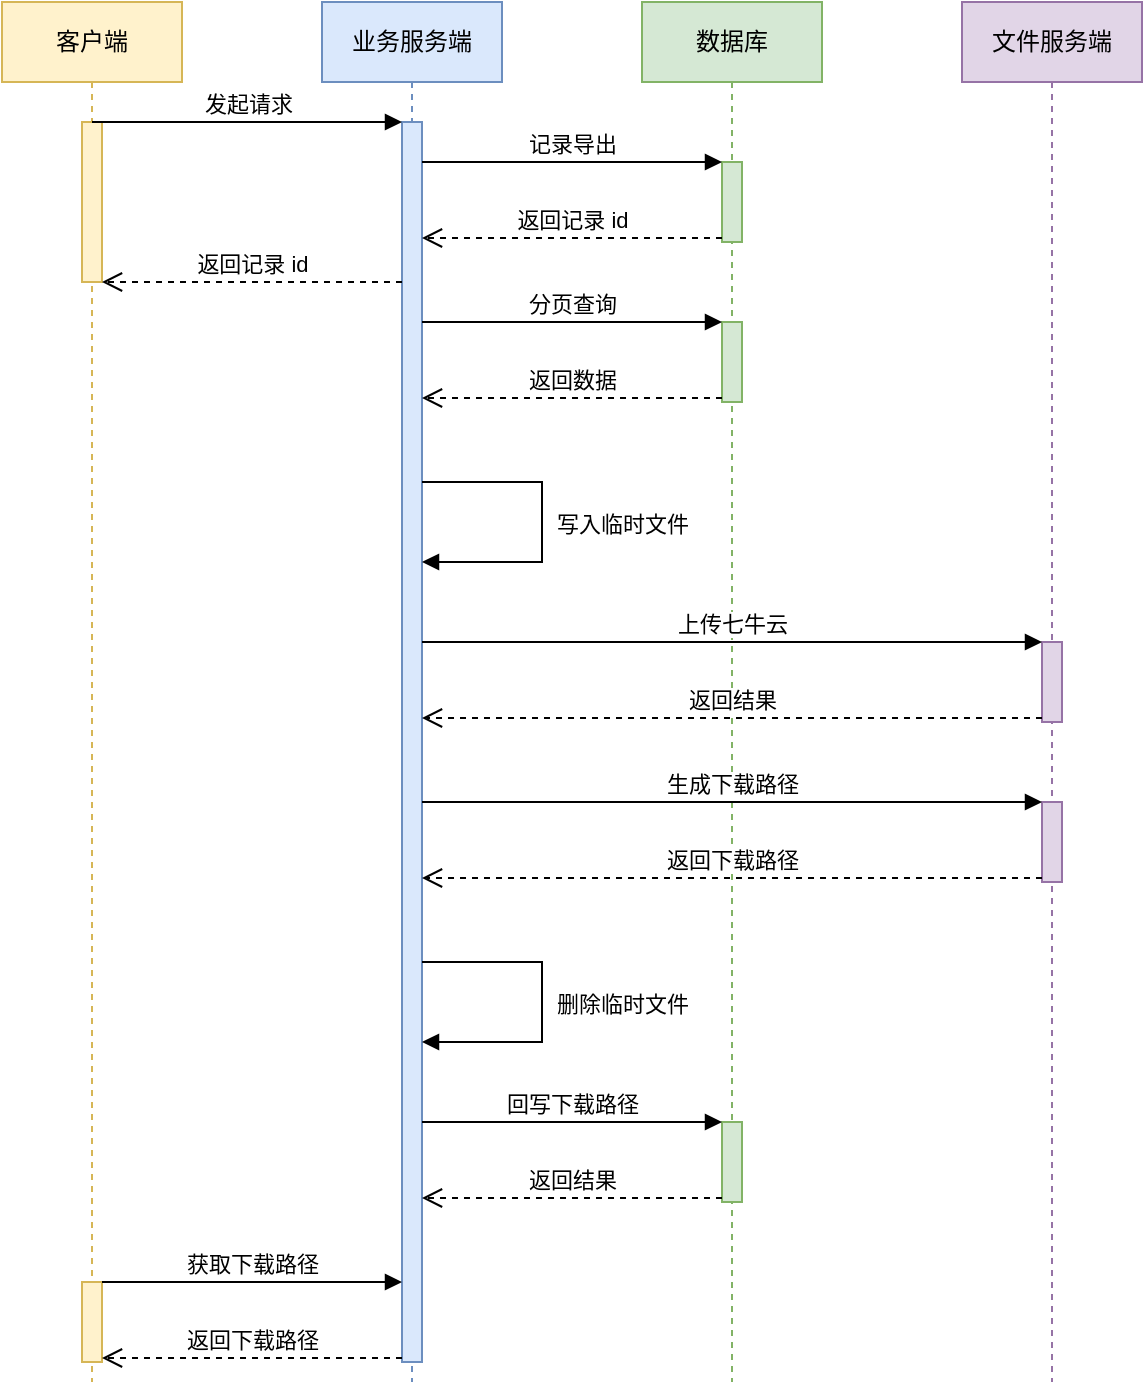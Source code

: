<mxfile version="20.5.0" type="github">
  <diagram id="QXWpwdzuWoMwUjgejO0K" name="Page-1">
    <mxGraphModel dx="1038" dy="547" grid="1" gridSize="10" guides="1" tooltips="1" connect="1" arrows="1" fold="1" page="1" pageScale="1" pageWidth="1000" pageHeight="1000" math="0" shadow="0">
      <root>
        <mxCell id="0" />
        <mxCell id="1" parent="0" />
        <mxCell id="4xmhR8KFYXBQtZKEE0PV-23" value="客户端" style="shape=umlLifeline;perimeter=lifelinePerimeter;whiteSpace=wrap;html=1;container=1;collapsible=0;recursiveResize=0;outlineConnect=0;fillColor=#fff2cc;strokeColor=#d6b656;" vertex="1" parent="1">
          <mxGeometry x="80" y="40" width="90" height="690" as="geometry" />
        </mxCell>
        <mxCell id="4xmhR8KFYXBQtZKEE0PV-29" value="" style="html=1;points=[];perimeter=orthogonalPerimeter;fillColor=#fff2cc;strokeColor=#d6b656;" vertex="1" parent="4xmhR8KFYXBQtZKEE0PV-23">
          <mxGeometry x="40" y="60" width="10" height="80" as="geometry" />
        </mxCell>
        <mxCell id="4xmhR8KFYXBQtZKEE0PV-60" value="" style="html=1;points=[];perimeter=orthogonalPerimeter;fillColor=#fff2cc;strokeColor=#d6b656;" vertex="1" parent="4xmhR8KFYXBQtZKEE0PV-23">
          <mxGeometry x="40" y="640" width="10" height="40" as="geometry" />
        </mxCell>
        <mxCell id="4xmhR8KFYXBQtZKEE0PV-26" value="业务服务端" style="shape=umlLifeline;perimeter=lifelinePerimeter;whiteSpace=wrap;html=1;container=1;collapsible=0;recursiveResize=0;outlineConnect=0;fillColor=#dae8fc;strokeColor=#6c8ebf;" vertex="1" parent="1">
          <mxGeometry x="240" y="40" width="90" height="690" as="geometry" />
        </mxCell>
        <mxCell id="4xmhR8KFYXBQtZKEE0PV-33" value="" style="html=1;points=[];perimeter=orthogonalPerimeter;fillColor=#dae8fc;strokeColor=#6c8ebf;" vertex="1" parent="4xmhR8KFYXBQtZKEE0PV-26">
          <mxGeometry x="40" y="60" width="10" height="620" as="geometry" />
        </mxCell>
        <mxCell id="4xmhR8KFYXBQtZKEE0PV-43" value="写入临时文件" style="html=1;verticalAlign=bottom;endArrow=block;rounded=0;edgeStyle=orthogonalEdgeStyle;" edge="1" parent="4xmhR8KFYXBQtZKEE0PV-26" source="4xmhR8KFYXBQtZKEE0PV-33" target="4xmhR8KFYXBQtZKEE0PV-33">
          <mxGeometry x="0.125" y="40" relative="1" as="geometry">
            <mxPoint x="60.0" y="170" as="sourcePoint" />
            <mxPoint x="110" y="290" as="targetPoint" />
            <Array as="points">
              <mxPoint x="110" y="240" />
              <mxPoint x="110" y="280" />
            </Array>
            <mxPoint as="offset" />
          </mxGeometry>
        </mxCell>
        <mxCell id="4xmhR8KFYXBQtZKEE0PV-58" value="获取下载路径" style="html=1;verticalAlign=bottom;endArrow=block;entryX=0;entryY=0;rounded=0;" edge="1" parent="4xmhR8KFYXBQtZKEE0PV-26">
          <mxGeometry relative="1" as="geometry">
            <mxPoint x="-110" y="640" as="sourcePoint" />
            <mxPoint x="40" y="640" as="targetPoint" />
          </mxGeometry>
        </mxCell>
        <mxCell id="4xmhR8KFYXBQtZKEE0PV-59" value="返回下载路径" style="html=1;verticalAlign=bottom;endArrow=open;dashed=1;endSize=8;exitX=0;exitY=0.95;rounded=0;" edge="1" parent="4xmhR8KFYXBQtZKEE0PV-26">
          <mxGeometry relative="1" as="geometry">
            <mxPoint x="-110" y="678" as="targetPoint" />
            <mxPoint x="40" y="678" as="sourcePoint" />
          </mxGeometry>
        </mxCell>
        <mxCell id="4xmhR8KFYXBQtZKEE0PV-27" value="数据库" style="shape=umlLifeline;perimeter=lifelinePerimeter;whiteSpace=wrap;html=1;container=1;collapsible=0;recursiveResize=0;outlineConnect=0;fillColor=#d5e8d4;strokeColor=#82b366;" vertex="1" parent="1">
          <mxGeometry x="400" y="40" width="90" height="690" as="geometry" />
        </mxCell>
        <mxCell id="4xmhR8KFYXBQtZKEE0PV-36" value="" style="html=1;points=[];perimeter=orthogonalPerimeter;fillColor=#d5e8d4;strokeColor=#82b366;" vertex="1" parent="4xmhR8KFYXBQtZKEE0PV-27">
          <mxGeometry x="40" y="80" width="10" height="40" as="geometry" />
        </mxCell>
        <mxCell id="4xmhR8KFYXBQtZKEE0PV-39" value="" style="html=1;points=[];perimeter=orthogonalPerimeter;fillColor=#d5e8d4;strokeColor=#82b366;" vertex="1" parent="4xmhR8KFYXBQtZKEE0PV-27">
          <mxGeometry x="40" y="160" width="10" height="40" as="geometry" />
        </mxCell>
        <mxCell id="4xmhR8KFYXBQtZKEE0PV-53" value="" style="html=1;points=[];perimeter=orthogonalPerimeter;fillColor=#d5e8d4;strokeColor=#82b366;" vertex="1" parent="4xmhR8KFYXBQtZKEE0PV-27">
          <mxGeometry x="40" y="560" width="10" height="40" as="geometry" />
        </mxCell>
        <mxCell id="4xmhR8KFYXBQtZKEE0PV-54" value="回写下载路径" style="html=1;verticalAlign=bottom;endArrow=block;entryX=0;entryY=0;rounded=0;" edge="1" parent="4xmhR8KFYXBQtZKEE0PV-27" target="4xmhR8KFYXBQtZKEE0PV-53">
          <mxGeometry relative="1" as="geometry">
            <mxPoint x="-110" y="560" as="sourcePoint" />
          </mxGeometry>
        </mxCell>
        <mxCell id="4xmhR8KFYXBQtZKEE0PV-28" value="文件服务端" style="shape=umlLifeline;perimeter=lifelinePerimeter;whiteSpace=wrap;html=1;container=1;collapsible=0;recursiveResize=0;outlineConnect=0;fillColor=#e1d5e7;strokeColor=#9673a6;" vertex="1" parent="1">
          <mxGeometry x="560" y="40" width="90" height="690" as="geometry" />
        </mxCell>
        <mxCell id="4xmhR8KFYXBQtZKEE0PV-46" value="" style="html=1;points=[];perimeter=orthogonalPerimeter;fillColor=#e1d5e7;strokeColor=#9673a6;" vertex="1" parent="4xmhR8KFYXBQtZKEE0PV-28">
          <mxGeometry x="40" y="320" width="10" height="40" as="geometry" />
        </mxCell>
        <mxCell id="4xmhR8KFYXBQtZKEE0PV-50" value="" style="html=1;points=[];perimeter=orthogonalPerimeter;fillColor=#e1d5e7;strokeColor=#9673a6;" vertex="1" parent="4xmhR8KFYXBQtZKEE0PV-28">
          <mxGeometry x="40" y="400" width="10" height="40" as="geometry" />
        </mxCell>
        <mxCell id="4xmhR8KFYXBQtZKEE0PV-51" value="生成下载路径" style="html=1;verticalAlign=bottom;endArrow=block;entryX=0;entryY=0;rounded=0;" edge="1" parent="4xmhR8KFYXBQtZKEE0PV-28" target="4xmhR8KFYXBQtZKEE0PV-50">
          <mxGeometry relative="1" as="geometry">
            <mxPoint x="-270" y="400" as="sourcePoint" />
          </mxGeometry>
        </mxCell>
        <mxCell id="4xmhR8KFYXBQtZKEE0PV-52" value="返回下载路径" style="html=1;verticalAlign=bottom;endArrow=open;dashed=1;endSize=8;exitX=0;exitY=0.95;rounded=0;" edge="1" parent="4xmhR8KFYXBQtZKEE0PV-28" source="4xmhR8KFYXBQtZKEE0PV-50">
          <mxGeometry relative="1" as="geometry">
            <mxPoint x="-270" y="438" as="targetPoint" />
          </mxGeometry>
        </mxCell>
        <mxCell id="4xmhR8KFYXBQtZKEE0PV-34" value="发起请求" style="html=1;verticalAlign=bottom;endArrow=block;entryX=0;entryY=0;rounded=0;" edge="1" target="4xmhR8KFYXBQtZKEE0PV-33" parent="1" source="4xmhR8KFYXBQtZKEE0PV-23">
          <mxGeometry relative="1" as="geometry">
            <mxPoint x="210" y="90" as="sourcePoint" />
          </mxGeometry>
        </mxCell>
        <mxCell id="4xmhR8KFYXBQtZKEE0PV-35" value="返回记录 id" style="html=1;verticalAlign=bottom;endArrow=open;dashed=1;endSize=8;rounded=0;" edge="1" source="4xmhR8KFYXBQtZKEE0PV-33" parent="1" target="4xmhR8KFYXBQtZKEE0PV-29">
          <mxGeometry relative="1" as="geometry">
            <mxPoint x="210" y="166" as="targetPoint" />
          </mxGeometry>
        </mxCell>
        <mxCell id="4xmhR8KFYXBQtZKEE0PV-37" value="记录导出" style="html=1;verticalAlign=bottom;endArrow=block;entryX=0;entryY=0;rounded=0;" edge="1" target="4xmhR8KFYXBQtZKEE0PV-36" parent="1" source="4xmhR8KFYXBQtZKEE0PV-33">
          <mxGeometry relative="1" as="geometry">
            <mxPoint x="370" y="120" as="sourcePoint" />
          </mxGeometry>
        </mxCell>
        <mxCell id="4xmhR8KFYXBQtZKEE0PV-38" value="返回记录 id" style="html=1;verticalAlign=bottom;endArrow=open;dashed=1;endSize=8;exitX=0;exitY=0.95;rounded=0;" edge="1" source="4xmhR8KFYXBQtZKEE0PV-36" parent="1" target="4xmhR8KFYXBQtZKEE0PV-33">
          <mxGeometry relative="1" as="geometry">
            <mxPoint x="370" y="196" as="targetPoint" />
          </mxGeometry>
        </mxCell>
        <mxCell id="4xmhR8KFYXBQtZKEE0PV-40" value="分页查询" style="html=1;verticalAlign=bottom;endArrow=block;entryX=0;entryY=0;rounded=0;" edge="1" target="4xmhR8KFYXBQtZKEE0PV-39" parent="1" source="4xmhR8KFYXBQtZKEE0PV-33">
          <mxGeometry relative="1" as="geometry">
            <mxPoint x="530" y="200" as="sourcePoint" />
          </mxGeometry>
        </mxCell>
        <mxCell id="4xmhR8KFYXBQtZKEE0PV-41" value="返回数据" style="html=1;verticalAlign=bottom;endArrow=open;dashed=1;endSize=8;exitX=0;exitY=0.95;rounded=0;" edge="1" source="4xmhR8KFYXBQtZKEE0PV-39" parent="1" target="4xmhR8KFYXBQtZKEE0PV-33">
          <mxGeometry relative="1" as="geometry">
            <mxPoint x="530" y="276" as="targetPoint" />
          </mxGeometry>
        </mxCell>
        <mxCell id="4xmhR8KFYXBQtZKEE0PV-47" value="上传七牛云" style="html=1;verticalAlign=bottom;endArrow=block;entryX=0;entryY=0;rounded=0;" edge="1" target="4xmhR8KFYXBQtZKEE0PV-46" parent="1" source="4xmhR8KFYXBQtZKEE0PV-33">
          <mxGeometry relative="1" as="geometry">
            <mxPoint x="530" y="360" as="sourcePoint" />
          </mxGeometry>
        </mxCell>
        <mxCell id="4xmhR8KFYXBQtZKEE0PV-48" value="返回结果" style="html=1;verticalAlign=bottom;endArrow=open;dashed=1;endSize=8;exitX=0;exitY=0.95;rounded=0;" edge="1" source="4xmhR8KFYXBQtZKEE0PV-46" parent="1" target="4xmhR8KFYXBQtZKEE0PV-33">
          <mxGeometry relative="1" as="geometry">
            <mxPoint x="530" y="436" as="targetPoint" />
          </mxGeometry>
        </mxCell>
        <mxCell id="4xmhR8KFYXBQtZKEE0PV-55" value="返回结果" style="html=1;verticalAlign=bottom;endArrow=open;dashed=1;endSize=8;exitX=0;exitY=0.95;rounded=0;" edge="1" parent="1" source="4xmhR8KFYXBQtZKEE0PV-53">
          <mxGeometry relative="1" as="geometry">
            <mxPoint x="290" y="638" as="targetPoint" />
          </mxGeometry>
        </mxCell>
        <mxCell id="4xmhR8KFYXBQtZKEE0PV-56" value="删除临时文件" style="html=1;verticalAlign=bottom;endArrow=block;rounded=0;edgeStyle=orthogonalEdgeStyle;" edge="1" parent="1">
          <mxGeometry x="0.125" y="40" relative="1" as="geometry">
            <mxPoint x="290" y="520.0" as="sourcePoint" />
            <mxPoint x="290" y="560.0" as="targetPoint" />
            <Array as="points">
              <mxPoint x="350" y="520" />
              <mxPoint x="350" y="560" />
            </Array>
            <mxPoint as="offset" />
          </mxGeometry>
        </mxCell>
      </root>
    </mxGraphModel>
  </diagram>
</mxfile>

